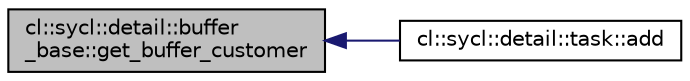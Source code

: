 digraph "cl::sycl::detail::buffer_base::get_buffer_customer"
{
 // INTERACTIVE_SVG=YES
  bgcolor="transparent";
  edge [fontname="Helvetica",fontsize="10",labelfontname="Helvetica",labelfontsize="10"];
  node [fontname="Helvetica",fontsize="10",shape=record];
  rankdir="LR";
  Node1 [label="cl::sycl::detail::buffer\l_base::get_buffer_customer",height=0.2,width=0.4,color="black", fillcolor="grey75", style="filled", fontcolor="black"];
  Node1 -> Node2 [dir="back",color="midnightblue",fontsize="10",style="solid",fontname="Helvetica"];
  Node2 [label="cl::sycl::detail::task::add",height=0.2,width=0.4,color="black",URL="$structcl_1_1sycl_1_1detail_1_1task.html#abbd92ffa3fc1b20fb87db52e47d270bc",tooltip="Register an accessor to this task. "];
}
